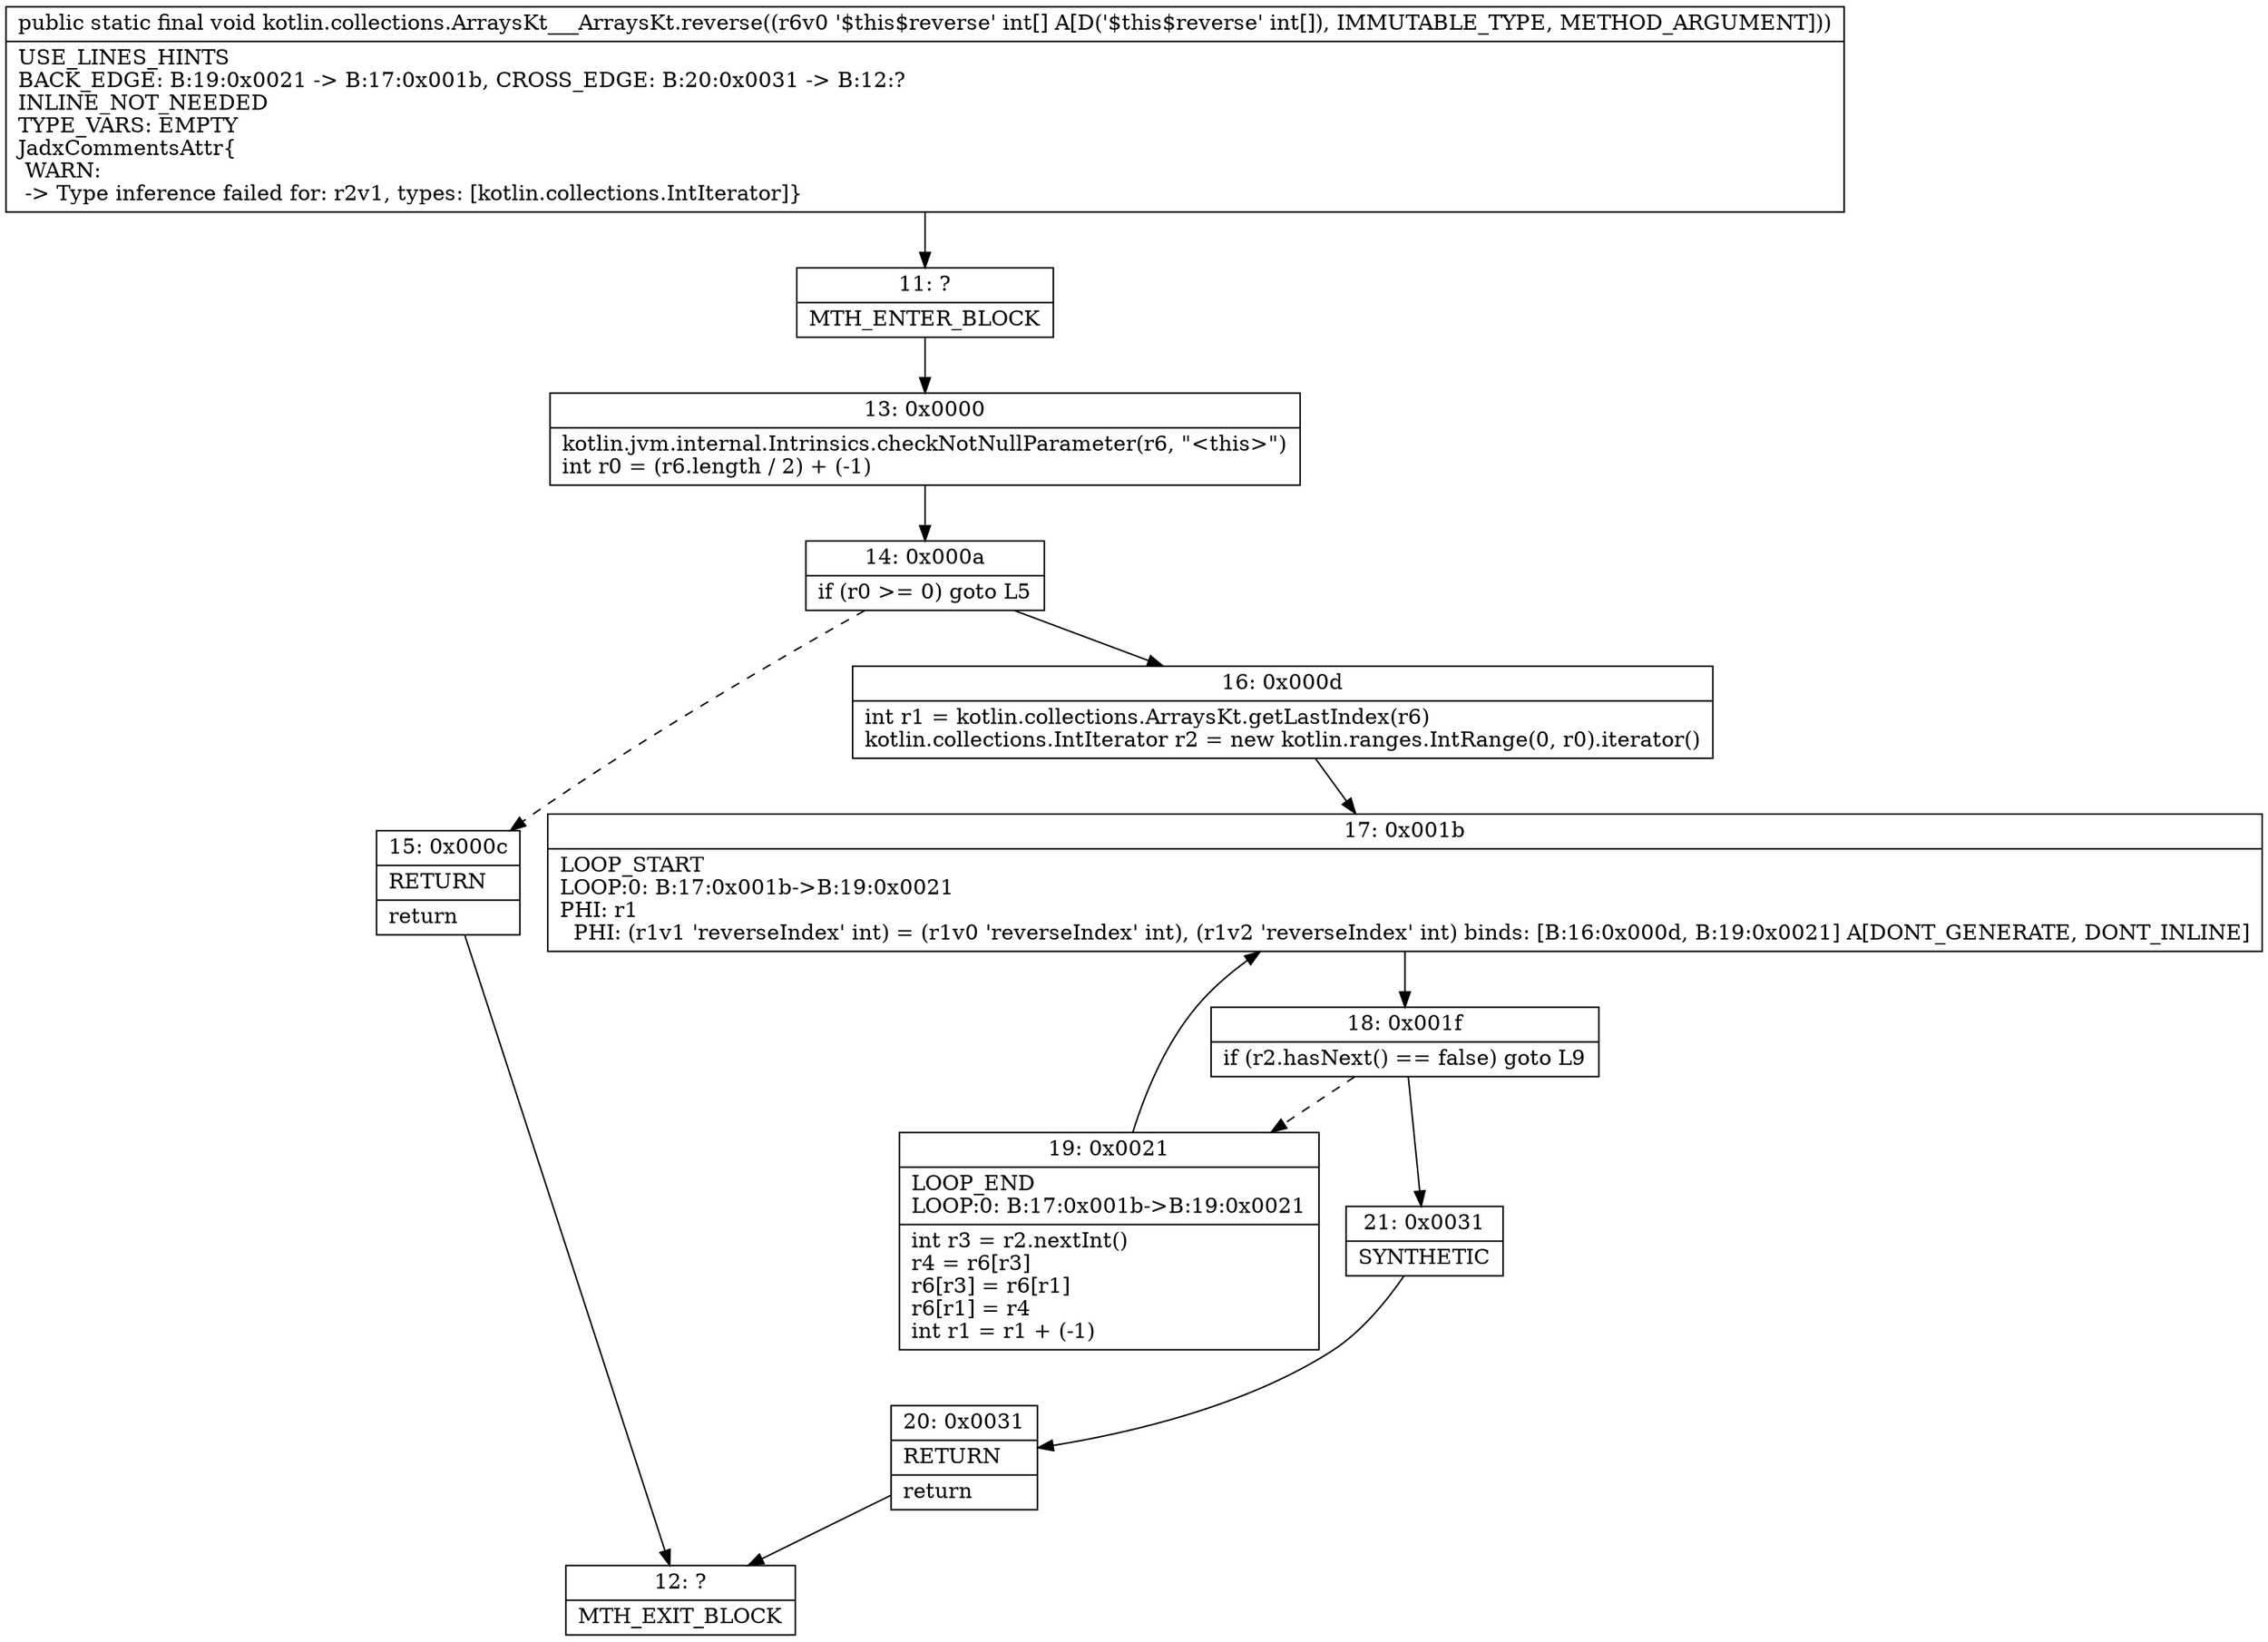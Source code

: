 digraph "CFG forkotlin.collections.ArraysKt___ArraysKt.reverse([I)V" {
Node_11 [shape=record,label="{11\:\ ?|MTH_ENTER_BLOCK\l}"];
Node_13 [shape=record,label="{13\:\ 0x0000|kotlin.jvm.internal.Intrinsics.checkNotNullParameter(r6, \"\<this\>\")\lint r0 = (r6.length \/ 2) + (\-1)\l}"];
Node_14 [shape=record,label="{14\:\ 0x000a|if (r0 \>= 0) goto L5\l}"];
Node_15 [shape=record,label="{15\:\ 0x000c|RETURN\l|return\l}"];
Node_12 [shape=record,label="{12\:\ ?|MTH_EXIT_BLOCK\l}"];
Node_16 [shape=record,label="{16\:\ 0x000d|int r1 = kotlin.collections.ArraysKt.getLastIndex(r6)\lkotlin.collections.IntIterator r2 = new kotlin.ranges.IntRange(0, r0).iterator()\l}"];
Node_17 [shape=record,label="{17\:\ 0x001b|LOOP_START\lLOOP:0: B:17:0x001b\-\>B:19:0x0021\lPHI: r1 \l  PHI: (r1v1 'reverseIndex' int) = (r1v0 'reverseIndex' int), (r1v2 'reverseIndex' int) binds: [B:16:0x000d, B:19:0x0021] A[DONT_GENERATE, DONT_INLINE]\l}"];
Node_18 [shape=record,label="{18\:\ 0x001f|if (r2.hasNext() == false) goto L9\l}"];
Node_19 [shape=record,label="{19\:\ 0x0021|LOOP_END\lLOOP:0: B:17:0x001b\-\>B:19:0x0021\l|int r3 = r2.nextInt()\lr4 = r6[r3]\lr6[r3] = r6[r1]\lr6[r1] = r4\lint r1 = r1 + (\-1)\l}"];
Node_21 [shape=record,label="{21\:\ 0x0031|SYNTHETIC\l}"];
Node_20 [shape=record,label="{20\:\ 0x0031|RETURN\l|return\l}"];
MethodNode[shape=record,label="{public static final void kotlin.collections.ArraysKt___ArraysKt.reverse((r6v0 '$this$reverse' int[] A[D('$this$reverse' int[]), IMMUTABLE_TYPE, METHOD_ARGUMENT]))  | USE_LINES_HINTS\lBACK_EDGE: B:19:0x0021 \-\> B:17:0x001b, CROSS_EDGE: B:20:0x0031 \-\> B:12:?\lINLINE_NOT_NEEDED\lTYPE_VARS: EMPTY\lJadxCommentsAttr\{\l WARN: \l \-\> Type inference failed for: r2v1, types: [kotlin.collections.IntIterator]\}\l}"];
MethodNode -> Node_11;Node_11 -> Node_13;
Node_13 -> Node_14;
Node_14 -> Node_15[style=dashed];
Node_14 -> Node_16;
Node_15 -> Node_12;
Node_16 -> Node_17;
Node_17 -> Node_18;
Node_18 -> Node_19[style=dashed];
Node_18 -> Node_21;
Node_19 -> Node_17;
Node_21 -> Node_20;
Node_20 -> Node_12;
}

